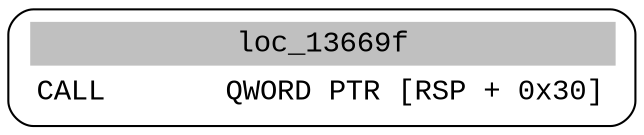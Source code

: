 digraph asm_graph {
1941 [
shape="Mrecord" fontname="Courier New"label =<<table border="0" cellborder="0" cellpadding="3"><tr><td align="center" colspan="2" bgcolor="grey">loc_13669f</td></tr><tr><td align="left">CALL       QWORD PTR [RSP + 0x30]</td></tr></table>> ];
}